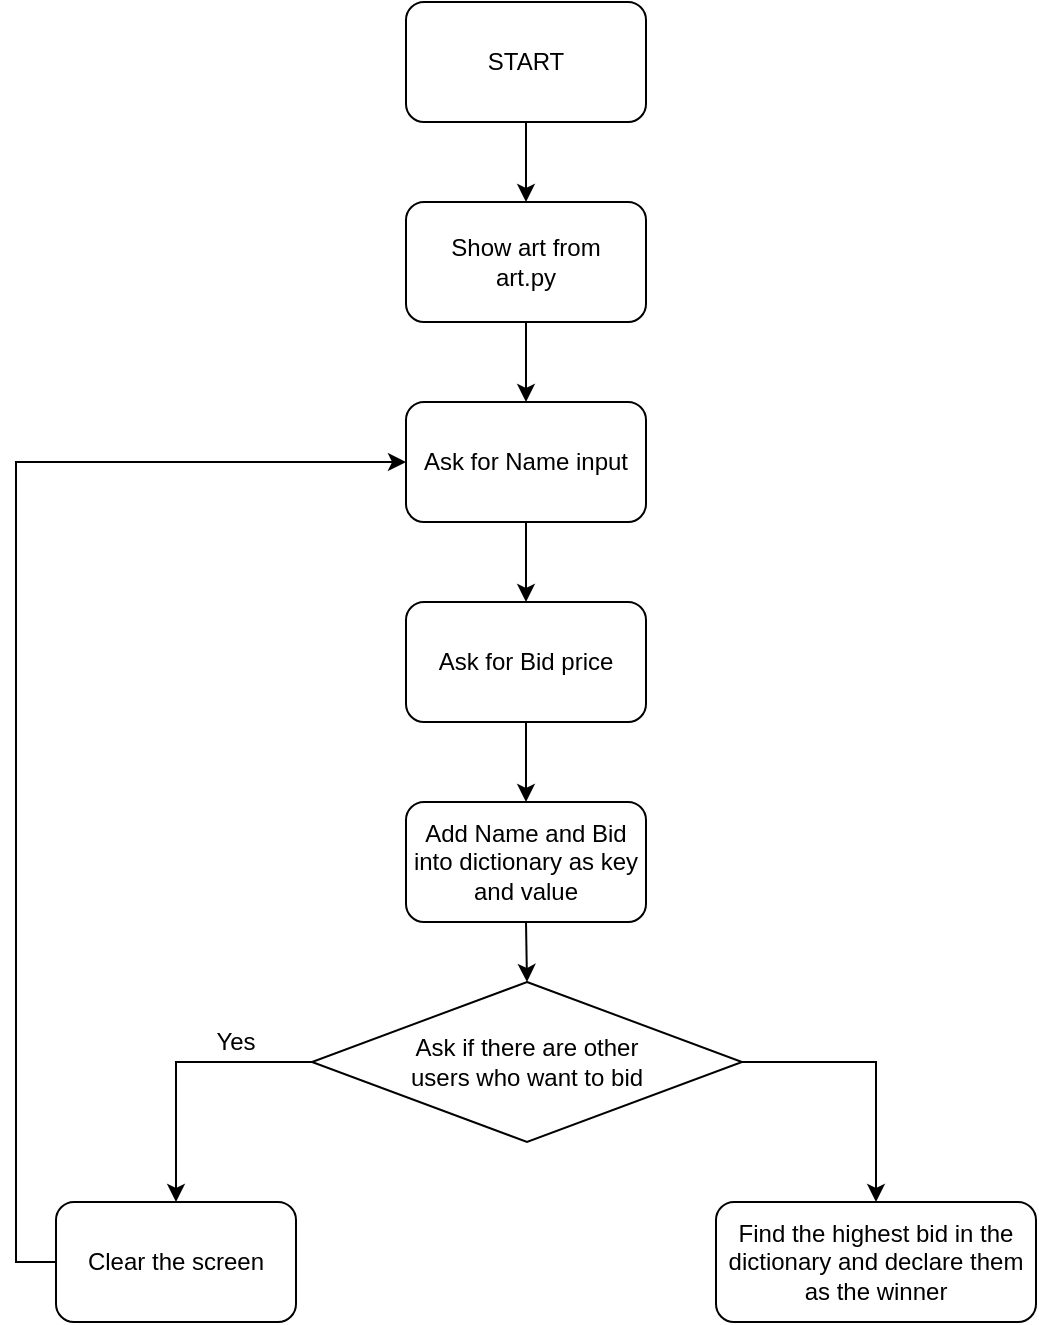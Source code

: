 <mxfile version="14.1.8" type="github">
  <diagram id="CCTdXMUwub38kpw-iW7L" name="Page-1">
    <mxGraphModel dx="1422" dy="802" grid="1" gridSize="10" guides="1" tooltips="1" connect="1" arrows="1" fold="1" page="1" pageScale="1" pageWidth="850" pageHeight="1100" math="0" shadow="0">
      <root>
        <mxCell id="0" />
        <mxCell id="1" parent="0" />
        <mxCell id="Xd6laVNliTMk3MLiW5px-3" style="edgeStyle=orthogonalEdgeStyle;rounded=0;orthogonalLoop=1;jettySize=auto;html=1;exitX=0.5;exitY=1;exitDx=0;exitDy=0;entryX=0.5;entryY=0;entryDx=0;entryDy=0;" edge="1" parent="1" source="Xd6laVNliTMk3MLiW5px-1" target="Xd6laVNliTMk3MLiW5px-2">
          <mxGeometry relative="1" as="geometry" />
        </mxCell>
        <mxCell id="Xd6laVNliTMk3MLiW5px-1" value="START" style="rounded=1;whiteSpace=wrap;html=1;" vertex="1" parent="1">
          <mxGeometry x="365" y="40" width="120" height="60" as="geometry" />
        </mxCell>
        <mxCell id="Xd6laVNliTMk3MLiW5px-6" style="edgeStyle=orthogonalEdgeStyle;rounded=0;orthogonalLoop=1;jettySize=auto;html=1;exitX=0.5;exitY=1;exitDx=0;exitDy=0;" edge="1" parent="1" source="Xd6laVNliTMk3MLiW5px-2" target="Xd6laVNliTMk3MLiW5px-4">
          <mxGeometry relative="1" as="geometry" />
        </mxCell>
        <mxCell id="Xd6laVNliTMk3MLiW5px-2" value="&lt;div&gt;Show art from &lt;br&gt;&lt;/div&gt;&lt;div&gt;art.py&lt;/div&gt;" style="rounded=1;whiteSpace=wrap;html=1;" vertex="1" parent="1">
          <mxGeometry x="365" y="140" width="120" height="60" as="geometry" />
        </mxCell>
        <mxCell id="Xd6laVNliTMk3MLiW5px-7" style="edgeStyle=orthogonalEdgeStyle;rounded=0;orthogonalLoop=1;jettySize=auto;html=1;exitX=0.5;exitY=1;exitDx=0;exitDy=0;" edge="1" parent="1" source="Xd6laVNliTMk3MLiW5px-4" target="Xd6laVNliTMk3MLiW5px-5">
          <mxGeometry relative="1" as="geometry" />
        </mxCell>
        <mxCell id="Xd6laVNliTMk3MLiW5px-4" value="Ask for Name input" style="rounded=1;whiteSpace=wrap;html=1;" vertex="1" parent="1">
          <mxGeometry x="365" y="240" width="120" height="60" as="geometry" />
        </mxCell>
        <mxCell id="Xd6laVNliTMk3MLiW5px-9" style="edgeStyle=orthogonalEdgeStyle;rounded=0;orthogonalLoop=1;jettySize=auto;html=1;exitX=0.5;exitY=1;exitDx=0;exitDy=0;entryX=0.5;entryY=0;entryDx=0;entryDy=0;" edge="1" parent="1" source="Xd6laVNliTMk3MLiW5px-5" target="Xd6laVNliTMk3MLiW5px-8">
          <mxGeometry relative="1" as="geometry" />
        </mxCell>
        <mxCell id="Xd6laVNliTMk3MLiW5px-5" value="Ask for Bid price" style="rounded=1;whiteSpace=wrap;html=1;" vertex="1" parent="1">
          <mxGeometry x="365" y="340" width="120" height="60" as="geometry" />
        </mxCell>
        <mxCell id="Xd6laVNliTMk3MLiW5px-11" style="edgeStyle=orthogonalEdgeStyle;rounded=0;orthogonalLoop=1;jettySize=auto;html=1;exitX=0.5;exitY=1;exitDx=0;exitDy=0;entryX=0.5;entryY=0;entryDx=0;entryDy=0;" edge="1" parent="1" source="Xd6laVNliTMk3MLiW5px-8" target="Xd6laVNliTMk3MLiW5px-10">
          <mxGeometry relative="1" as="geometry" />
        </mxCell>
        <mxCell id="Xd6laVNliTMk3MLiW5px-8" value="Add Name and Bid into dictionary as key and value" style="rounded=1;whiteSpace=wrap;html=1;" vertex="1" parent="1">
          <mxGeometry x="365" y="440" width="120" height="60" as="geometry" />
        </mxCell>
        <mxCell id="Xd6laVNliTMk3MLiW5px-13" style="edgeStyle=orthogonalEdgeStyle;rounded=0;orthogonalLoop=1;jettySize=auto;html=1;exitX=0;exitY=0.5;exitDx=0;exitDy=0;entryX=0.5;entryY=0;entryDx=0;entryDy=0;" edge="1" parent="1" source="Xd6laVNliTMk3MLiW5px-10" target="Xd6laVNliTMk3MLiW5px-12">
          <mxGeometry relative="1" as="geometry" />
        </mxCell>
        <mxCell id="Xd6laVNliTMk3MLiW5px-17" style="edgeStyle=orthogonalEdgeStyle;rounded=0;orthogonalLoop=1;jettySize=auto;html=1;exitX=1;exitY=0.5;exitDx=0;exitDy=0;entryX=0.5;entryY=1;entryDx=0;entryDy=0;" edge="1" parent="1" source="Xd6laVNliTMk3MLiW5px-10" target="Xd6laVNliTMk3MLiW5px-16">
          <mxGeometry relative="1" as="geometry" />
        </mxCell>
        <mxCell id="Xd6laVNliTMk3MLiW5px-10" value="&lt;div&gt;Ask if there are other&lt;/div&gt;&lt;div&gt; users who want to bid&lt;/div&gt;" style="rhombus;whiteSpace=wrap;html=1;" vertex="1" parent="1">
          <mxGeometry x="318" y="530" width="215" height="80" as="geometry" />
        </mxCell>
        <mxCell id="Xd6laVNliTMk3MLiW5px-18" style="edgeStyle=orthogonalEdgeStyle;rounded=0;orthogonalLoop=1;jettySize=auto;html=1;exitX=0;exitY=0.5;exitDx=0;exitDy=0;entryX=0;entryY=0.5;entryDx=0;entryDy=0;" edge="1" parent="1" source="Xd6laVNliTMk3MLiW5px-12" target="Xd6laVNliTMk3MLiW5px-4">
          <mxGeometry relative="1" as="geometry" />
        </mxCell>
        <mxCell id="Xd6laVNliTMk3MLiW5px-12" value="Clear the screen" style="rounded=1;whiteSpace=wrap;html=1;" vertex="1" parent="1">
          <mxGeometry x="190" y="640" width="120" height="60" as="geometry" />
        </mxCell>
        <mxCell id="Xd6laVNliTMk3MLiW5px-14" value="Yes" style="text;html=1;strokeColor=none;fillColor=none;align=center;verticalAlign=middle;whiteSpace=wrap;rounded=0;" vertex="1" parent="1">
          <mxGeometry x="260" y="550" width="40" height="20" as="geometry" />
        </mxCell>
        <mxCell id="Xd6laVNliTMk3MLiW5px-16" value="Find the highest bid in the dictionary and declare them as the winner" style="rounded=1;whiteSpace=wrap;html=1;direction=west;" vertex="1" parent="1">
          <mxGeometry x="520" y="640" width="160" height="60" as="geometry" />
        </mxCell>
      </root>
    </mxGraphModel>
  </diagram>
</mxfile>
